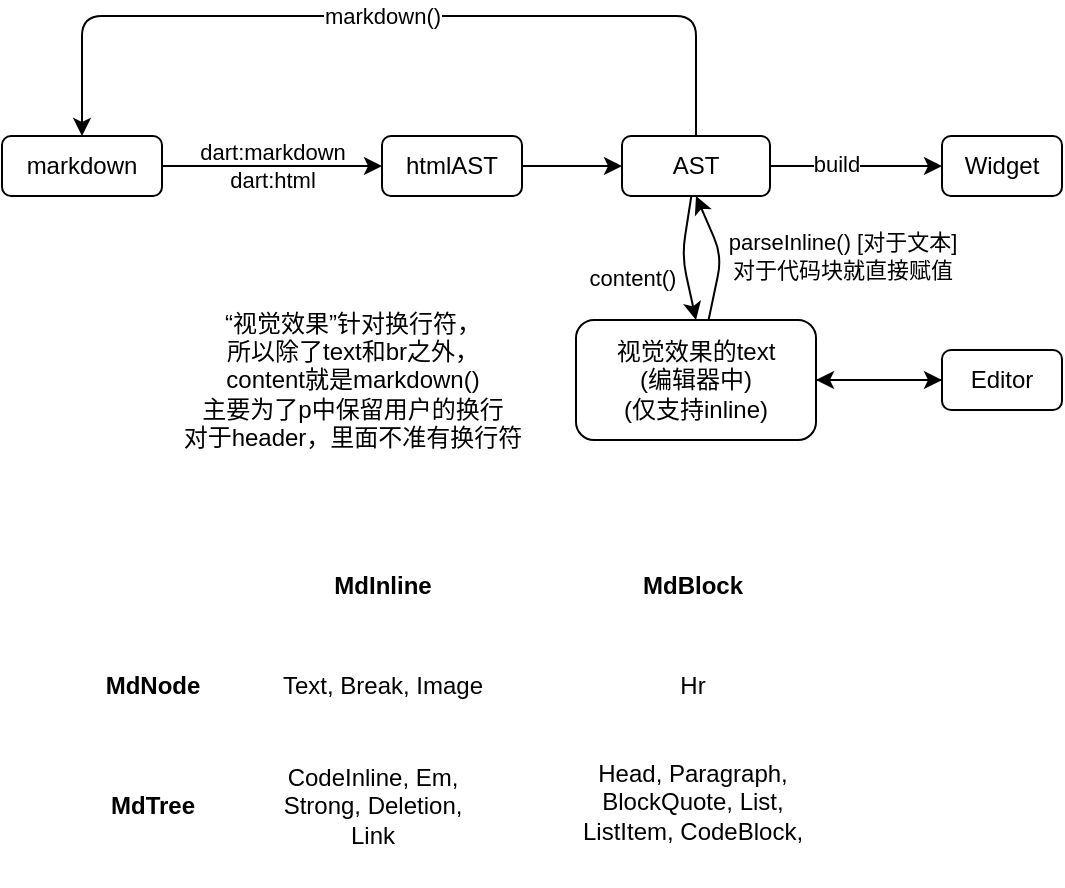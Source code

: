 <mxfile>
    <diagram id="9SO3Q1Q3iSnBfUOnR5QD" name="第 1 页">
        <mxGraphModel dx="506" dy="252" grid="1" gridSize="10" guides="1" tooltips="1" connect="1" arrows="1" fold="1" page="1" pageScale="1" pageWidth="827" pageHeight="1169" math="0" shadow="0">
            <root>
                <mxCell id="0"/>
                <mxCell id="1" parent="0"/>
                <mxCell id="5" value="" style="edgeStyle=none;html=1;" parent="1" source="2" target="3" edge="1">
                    <mxGeometry relative="1" as="geometry"/>
                </mxCell>
                <mxCell id="6" value="dart:markdown&lt;div&gt;dart:html&lt;/div&gt;" style="edgeLabel;html=1;align=center;verticalAlign=middle;resizable=0;points=[];labelBackgroundColor=none;" parent="5" vertex="1" connectable="0">
                    <mxGeometry x="0.011" y="-1" relative="1" as="geometry">
                        <mxPoint x="-1" y="-1" as="offset"/>
                    </mxGeometry>
                </mxCell>
                <mxCell id="2" value="markdown" style="rounded=1;whiteSpace=wrap;html=1;" parent="1" vertex="1">
                    <mxGeometry x="110" y="130" width="80" height="30" as="geometry"/>
                </mxCell>
                <mxCell id="4" value="" style="endArrow=classic;html=1;" parent="1" source="3" edge="1">
                    <mxGeometry width="50" height="50" relative="1" as="geometry">
                        <mxPoint x="290" y="180" as="sourcePoint"/>
                        <mxPoint x="340" y="130" as="targetPoint"/>
                    </mxGeometry>
                </mxCell>
                <mxCell id="9" value="" style="edgeStyle=none;html=1;" parent="1" source="3" target="8" edge="1">
                    <mxGeometry relative="1" as="geometry"/>
                </mxCell>
                <mxCell id="3" value="htmlAST" style="rounded=1;whiteSpace=wrap;html=1;" parent="1" vertex="1">
                    <mxGeometry x="300" y="130" width="70" height="30" as="geometry"/>
                </mxCell>
                <mxCell id="11" style="edgeStyle=none;html=1;entryX=0.5;entryY=0;entryDx=0;entryDy=0;exitX=0.5;exitY=0;exitDx=0;exitDy=0;" parent="1" source="8" target="2" edge="1">
                    <mxGeometry relative="1" as="geometry">
                        <mxPoint x="457.0" y="80" as="targetPoint"/>
                        <Array as="points">
                            <mxPoint x="457" y="70"/>
                            <mxPoint x="150" y="70"/>
                        </Array>
                    </mxGeometry>
                </mxCell>
                <mxCell id="12" value="markdown()" style="edgeLabel;html=1;align=center;verticalAlign=middle;resizable=0;points=[];" parent="11" vertex="1" connectable="0">
                    <mxGeometry x="0.213" y="2" relative="1" as="geometry">
                        <mxPoint x="42" y="-2" as="offset"/>
                    </mxGeometry>
                </mxCell>
                <mxCell id="13" style="edgeStyle=none;html=1;entryX=0;entryY=0.5;entryDx=0;entryDy=0;" parent="1" source="8" target="10" edge="1">
                    <mxGeometry relative="1" as="geometry"/>
                </mxCell>
                <mxCell id="14" value="build" style="edgeLabel;html=1;align=center;verticalAlign=middle;resizable=0;points=[];" parent="13" vertex="1" connectable="0">
                    <mxGeometry x="-0.25" y="1" relative="1" as="geometry">
                        <mxPoint as="offset"/>
                    </mxGeometry>
                </mxCell>
                <mxCell id="59" style="edgeStyle=none;html=1;entryX=0.5;entryY=0;entryDx=0;entryDy=0;" edge="1" parent="1" source="8" target="57">
                    <mxGeometry relative="1" as="geometry">
                        <Array as="points">
                            <mxPoint x="450" y="190"/>
                        </Array>
                    </mxGeometry>
                </mxCell>
                <mxCell id="68" value="content()" style="edgeLabel;html=1;align=center;verticalAlign=middle;resizable=0;points=[];" vertex="1" connectable="0" parent="59">
                    <mxGeometry x="-0.212" y="-2" relative="1" as="geometry">
                        <mxPoint x="-24" y="16" as="offset"/>
                    </mxGeometry>
                </mxCell>
                <mxCell id="8" value="AST" style="rounded=1;whiteSpace=wrap;html=1;" parent="1" vertex="1">
                    <mxGeometry x="420" y="130" width="74" height="30" as="geometry"/>
                </mxCell>
                <mxCell id="10" value="Widget" style="rounded=1;whiteSpace=wrap;html=1;" parent="1" vertex="1">
                    <mxGeometry x="580" y="130" width="60" height="30" as="geometry"/>
                </mxCell>
                <mxCell id="54" value="" style="group" vertex="1" connectable="0" parent="1">
                    <mxGeometry x="150" y="340" width="370" height="165" as="geometry"/>
                </mxCell>
                <mxCell id="15" value="MdInline" style="text;html=1;align=center;verticalAlign=middle;resizable=0;points=[];autosize=1;strokeColor=none;fillColor=none;fontStyle=1" parent="54" vertex="1">
                    <mxGeometry x="115" width="70" height="30" as="geometry"/>
                </mxCell>
                <mxCell id="16" value="MdBlock" style="text;html=1;align=center;verticalAlign=middle;resizable=0;points=[];autosize=1;strokeColor=none;fillColor=none;fontStyle=1" parent="54" vertex="1">
                    <mxGeometry x="270" width="70" height="30" as="geometry"/>
                </mxCell>
                <mxCell id="37" value="MdNode" style="text;html=1;align=center;verticalAlign=middle;resizable=0;points=[];autosize=1;strokeColor=none;fillColor=none;fontStyle=1" parent="54" vertex="1">
                    <mxGeometry y="50" width="70" height="30" as="geometry"/>
                </mxCell>
                <mxCell id="38" value="MdTree" style="text;html=1;align=center;verticalAlign=middle;resizable=0;points=[];autosize=1;strokeColor=none;fillColor=none;fontStyle=1" parent="54" vertex="1">
                    <mxGeometry x="5" y="110" width="60" height="30" as="geometry"/>
                </mxCell>
                <mxCell id="39" value="Text, Break, Image" style="text;html=1;align=center;verticalAlign=middle;resizable=0;points=[];autosize=1;strokeColor=none;fillColor=none;" parent="54" vertex="1">
                    <mxGeometry x="90" y="50" width="120" height="30" as="geometry"/>
                </mxCell>
                <mxCell id="40" value="Head, Paragraph,&lt;div&gt;BlockQuote, List,&lt;/div&gt;&lt;div&gt;ListItem, CodeBlock,&lt;/div&gt;&lt;div&gt;&lt;br&gt;&lt;/div&gt;" style="text;html=1;align=center;verticalAlign=middle;resizable=0;points=[];autosize=1;strokeColor=none;fillColor=none;" parent="54" vertex="1">
                    <mxGeometry x="240" y="95" width="130" height="70" as="geometry"/>
                </mxCell>
                <mxCell id="41" value="CodeInline, Em,&lt;div&gt;Strong, Deletion,&lt;/div&gt;&lt;div&gt;Link&lt;/div&gt;" style="text;html=1;align=center;verticalAlign=middle;resizable=0;points=[];autosize=1;strokeColor=none;fillColor=none;" parent="54" vertex="1">
                    <mxGeometry x="90" y="95" width="110" height="60" as="geometry"/>
                </mxCell>
                <mxCell id="43" value="Hr" style="text;html=1;align=center;verticalAlign=middle;resizable=0;points=[];autosize=1;strokeColor=none;fillColor=none;" parent="54" vertex="1">
                    <mxGeometry x="285" y="50" width="40" height="30" as="geometry"/>
                </mxCell>
                <mxCell id="62" style="edgeStyle=none;html=1;entryX=0;entryY=0.5;entryDx=0;entryDy=0;" edge="1" parent="1" source="57" target="61">
                    <mxGeometry relative="1" as="geometry"/>
                </mxCell>
                <mxCell id="57" value="&lt;span style=&quot;color: rgb(0, 0, 0);&quot;&gt;视觉效果的text&lt;/span&gt;&lt;div&gt;(编辑器中)&lt;/div&gt;&lt;div&gt;(仅支持inline)&lt;/div&gt;" style="rounded=1;whiteSpace=wrap;html=1;" vertex="1" parent="1">
                    <mxGeometry x="397" y="222" width="120" height="60" as="geometry"/>
                </mxCell>
                <mxCell id="60" style="edgeStyle=none;html=1;entryX=0.5;entryY=1;entryDx=0;entryDy=0;" edge="1" parent="1" source="57" target="8">
                    <mxGeometry relative="1" as="geometry">
                        <Array as="points">
                            <mxPoint x="470" y="190"/>
                        </Array>
                    </mxGeometry>
                </mxCell>
                <mxCell id="67" value="parseInline() [对于文本]&lt;div&gt;对于代码块就直接赋值&lt;/div&gt;" style="edgeLabel;html=1;align=center;verticalAlign=middle;resizable=0;points=[];" vertex="1" connectable="0" parent="60">
                    <mxGeometry x="0.176" y="-2" relative="1" as="geometry">
                        <mxPoint x="60" y="6" as="offset"/>
                    </mxGeometry>
                </mxCell>
                <mxCell id="63" style="edgeStyle=none;html=1;entryX=1;entryY=0.5;entryDx=0;entryDy=0;" edge="1" parent="1" source="61" target="57">
                    <mxGeometry relative="1" as="geometry"/>
                </mxCell>
                <mxCell id="61" value="Editor" style="rounded=1;whiteSpace=wrap;html=1;" vertex="1" parent="1">
                    <mxGeometry x="580" y="237" width="60" height="30" as="geometry"/>
                </mxCell>
                <mxCell id="69" value="“视觉效果”针对换行符，&lt;div&gt;所以除了text和br之外，&lt;/div&gt;&lt;div&gt;content就是markdown()&lt;/div&gt;&lt;div&gt;主要为了p中保留用户的换行&lt;/div&gt;&lt;div&gt;对于header，里面不准有换行符&lt;/div&gt;" style="text;html=1;align=center;verticalAlign=middle;resizable=0;points=[];autosize=1;strokeColor=none;fillColor=none;" vertex="1" parent="1">
                    <mxGeometry x="190" y="207" width="190" height="90" as="geometry"/>
                </mxCell>
            </root>
        </mxGraphModel>
    </diagram>
</mxfile>